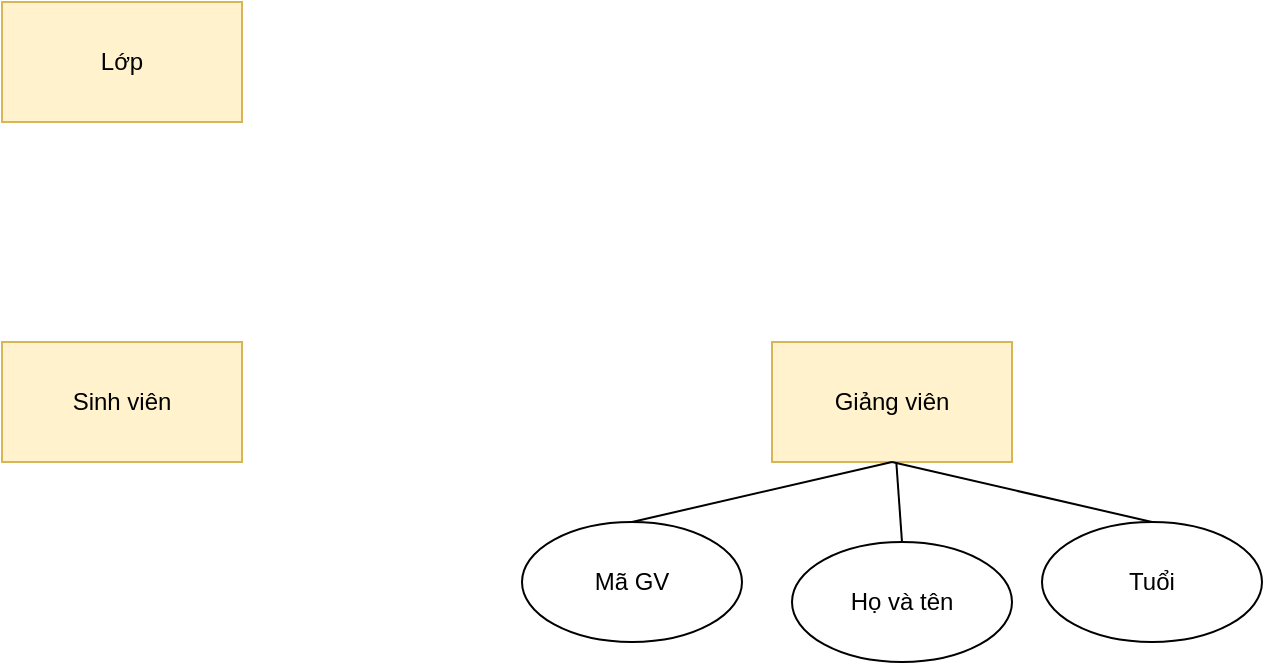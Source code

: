 <mxfile version="14.4.2" type="github">
  <diagram id="zeUrr2bmTQDtOX-3o3p2" name="Page-1">
    <mxGraphModel dx="1038" dy="580" grid="1" gridSize="10" guides="1" tooltips="1" connect="1" arrows="1" fold="1" page="1" pageScale="1" pageWidth="850" pageHeight="1100" math="0" shadow="0">
      <root>
        <mxCell id="0" />
        <mxCell id="1" parent="0" />
        <mxCell id="XGpEZq29i89sVaL7zDD6-1" value="Sinh viên" style="rounded=0;whiteSpace=wrap;html=1;fillColor=#fff2cc;strokeColor=#d6b656;" vertex="1" parent="1">
          <mxGeometry x="120" y="350" width="120" height="60" as="geometry" />
        </mxCell>
        <mxCell id="XGpEZq29i89sVaL7zDD6-2" value="Giảng viên" style="rounded=0;whiteSpace=wrap;html=1;fillColor=#fff2cc;strokeColor=#d6b656;" vertex="1" parent="1">
          <mxGeometry x="505" y="350" width="120" height="60" as="geometry" />
        </mxCell>
        <mxCell id="XGpEZq29i89sVaL7zDD6-4" value="Mã GV" style="ellipse;whiteSpace=wrap;html=1;" vertex="1" parent="1">
          <mxGeometry x="380" y="440" width="110" height="60" as="geometry" />
        </mxCell>
        <mxCell id="XGpEZq29i89sVaL7zDD6-5" value="Họ và tên" style="ellipse;whiteSpace=wrap;html=1;" vertex="1" parent="1">
          <mxGeometry x="515" y="450" width="110" height="60" as="geometry" />
        </mxCell>
        <mxCell id="XGpEZq29i89sVaL7zDD6-6" value="Tuổi" style="ellipse;whiteSpace=wrap;html=1;" vertex="1" parent="1">
          <mxGeometry x="640" y="440" width="110" height="60" as="geometry" />
        </mxCell>
        <mxCell id="XGpEZq29i89sVaL7zDD6-9" value="" style="endArrow=none;html=1;exitX=0.5;exitY=0;exitDx=0;exitDy=0;" edge="1" parent="1" source="XGpEZq29i89sVaL7zDD6-5" target="XGpEZq29i89sVaL7zDD6-2">
          <mxGeometry width="50" height="50" relative="1" as="geometry">
            <mxPoint x="520" y="450" as="sourcePoint" />
            <mxPoint x="570" y="400" as="targetPoint" />
          </mxGeometry>
        </mxCell>
        <mxCell id="XGpEZq29i89sVaL7zDD6-10" value="" style="endArrow=none;html=1;exitX=0.5;exitY=0;exitDx=0;exitDy=0;entryX=0.5;entryY=1;entryDx=0;entryDy=0;" edge="1" parent="1" source="XGpEZq29i89sVaL7zDD6-6" target="XGpEZq29i89sVaL7zDD6-2">
          <mxGeometry width="50" height="50" relative="1" as="geometry">
            <mxPoint x="580" y="460" as="sourcePoint" />
            <mxPoint x="570" y="370" as="targetPoint" />
          </mxGeometry>
        </mxCell>
        <mxCell id="XGpEZq29i89sVaL7zDD6-11" value="" style="endArrow=none;html=1;exitX=0.5;exitY=0;exitDx=0;exitDy=0;entryX=0.5;entryY=1;entryDx=0;entryDy=0;" edge="1" parent="1" source="XGpEZq29i89sVaL7zDD6-4" target="XGpEZq29i89sVaL7zDD6-2">
          <mxGeometry width="50" height="50" relative="1" as="geometry">
            <mxPoint x="560" y="450" as="sourcePoint" />
            <mxPoint x="560" y="360" as="targetPoint" />
          </mxGeometry>
        </mxCell>
        <mxCell id="XGpEZq29i89sVaL7zDD6-12" value="Lớp" style="rounded=0;whiteSpace=wrap;html=1;fillColor=#fff2cc;strokeColor=#d6b656;" vertex="1" parent="1">
          <mxGeometry x="120" y="180" width="120" height="60" as="geometry" />
        </mxCell>
      </root>
    </mxGraphModel>
  </diagram>
</mxfile>
